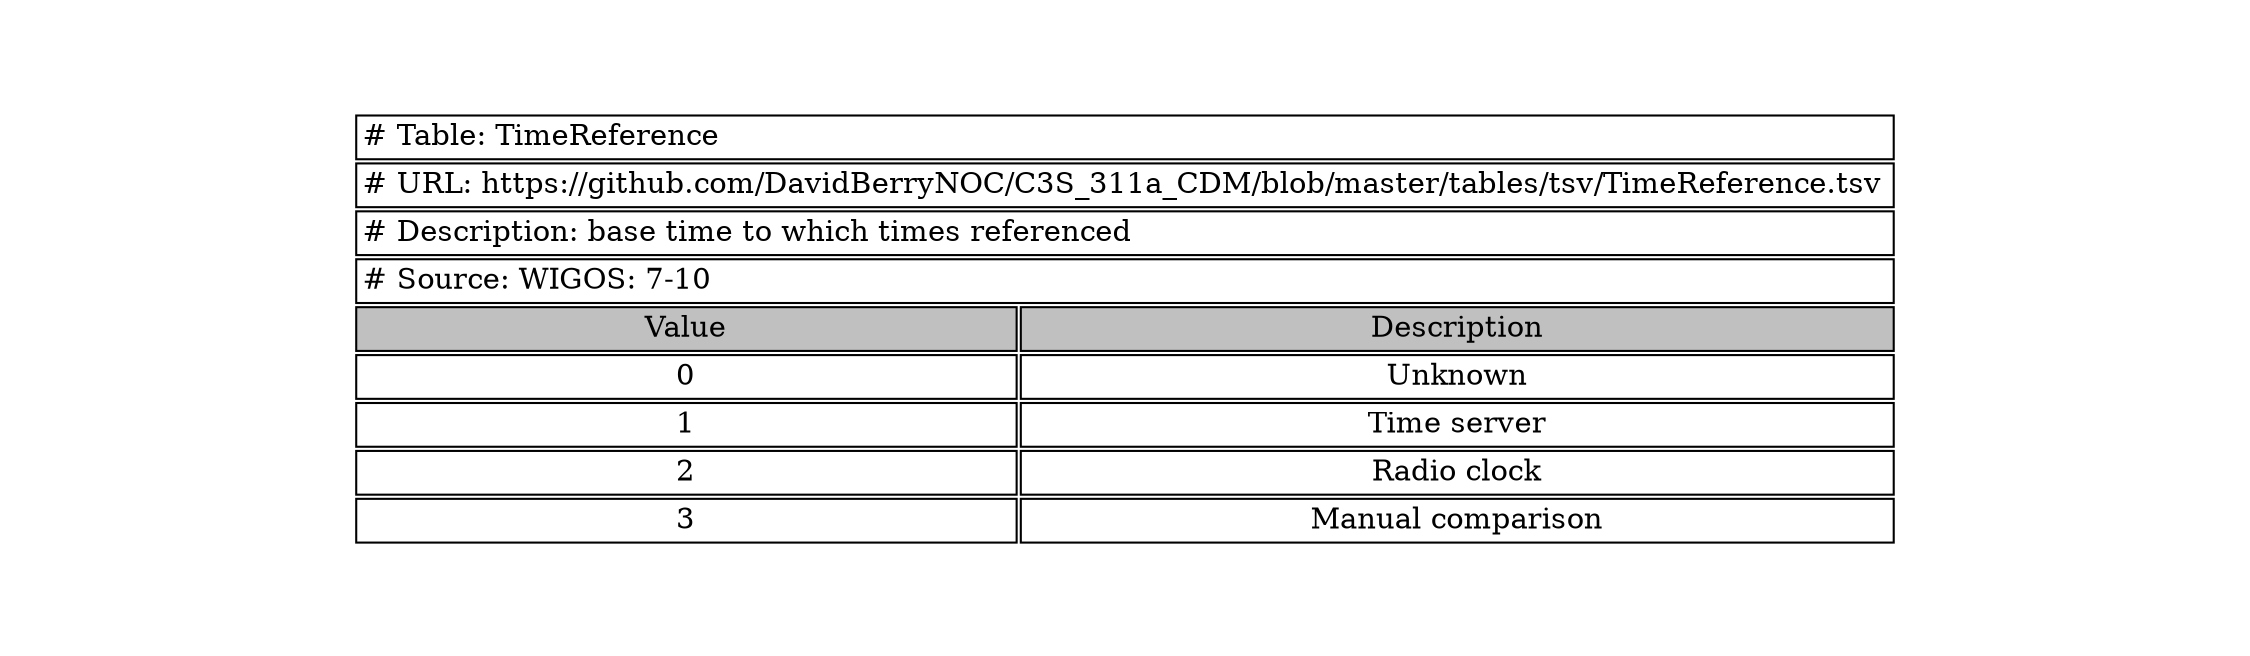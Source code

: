 digraph TimeReference {
node [color=white]
TimeReference [label=<<TABLE BORDER="0" CELLBORDER="1" CELLSPACING="2" COLOR="BLACK">
<TR><TD COLSPAN="2" ALIGN="left"># Table: TimeReference</TD></TR>
<TR><TD COLSPAN="2" ALIGN="left"># URL: https://github.com/DavidBerryNOC/C3S_311a_CDM/blob/master/tables/tsv/TimeReference.tsv</TD></TR>
<TR><TD ALIGN="left" COLSPAN="2"># Description: base time to which times referenced</TD></TR>
<TR><TD ALIGN="left" COLSPAN="2"># Source: WIGOS: 7-10</TD></TR>
<TR><TD BGCOLOR="GRAY">Value</TD><TD BGCOLOR="GRAY">Description</TD></TR>
<TR><TD>0</TD><TD>Unknown</TD></TR>
<TR><TD>1</TD><TD>Time server</TD></TR>
<TR><TD>2</TD><TD>Radio clock</TD></TR>
<TR><TD>3</TD><TD>Manual comparison</TD></TR>
</TABLE>>];
}
